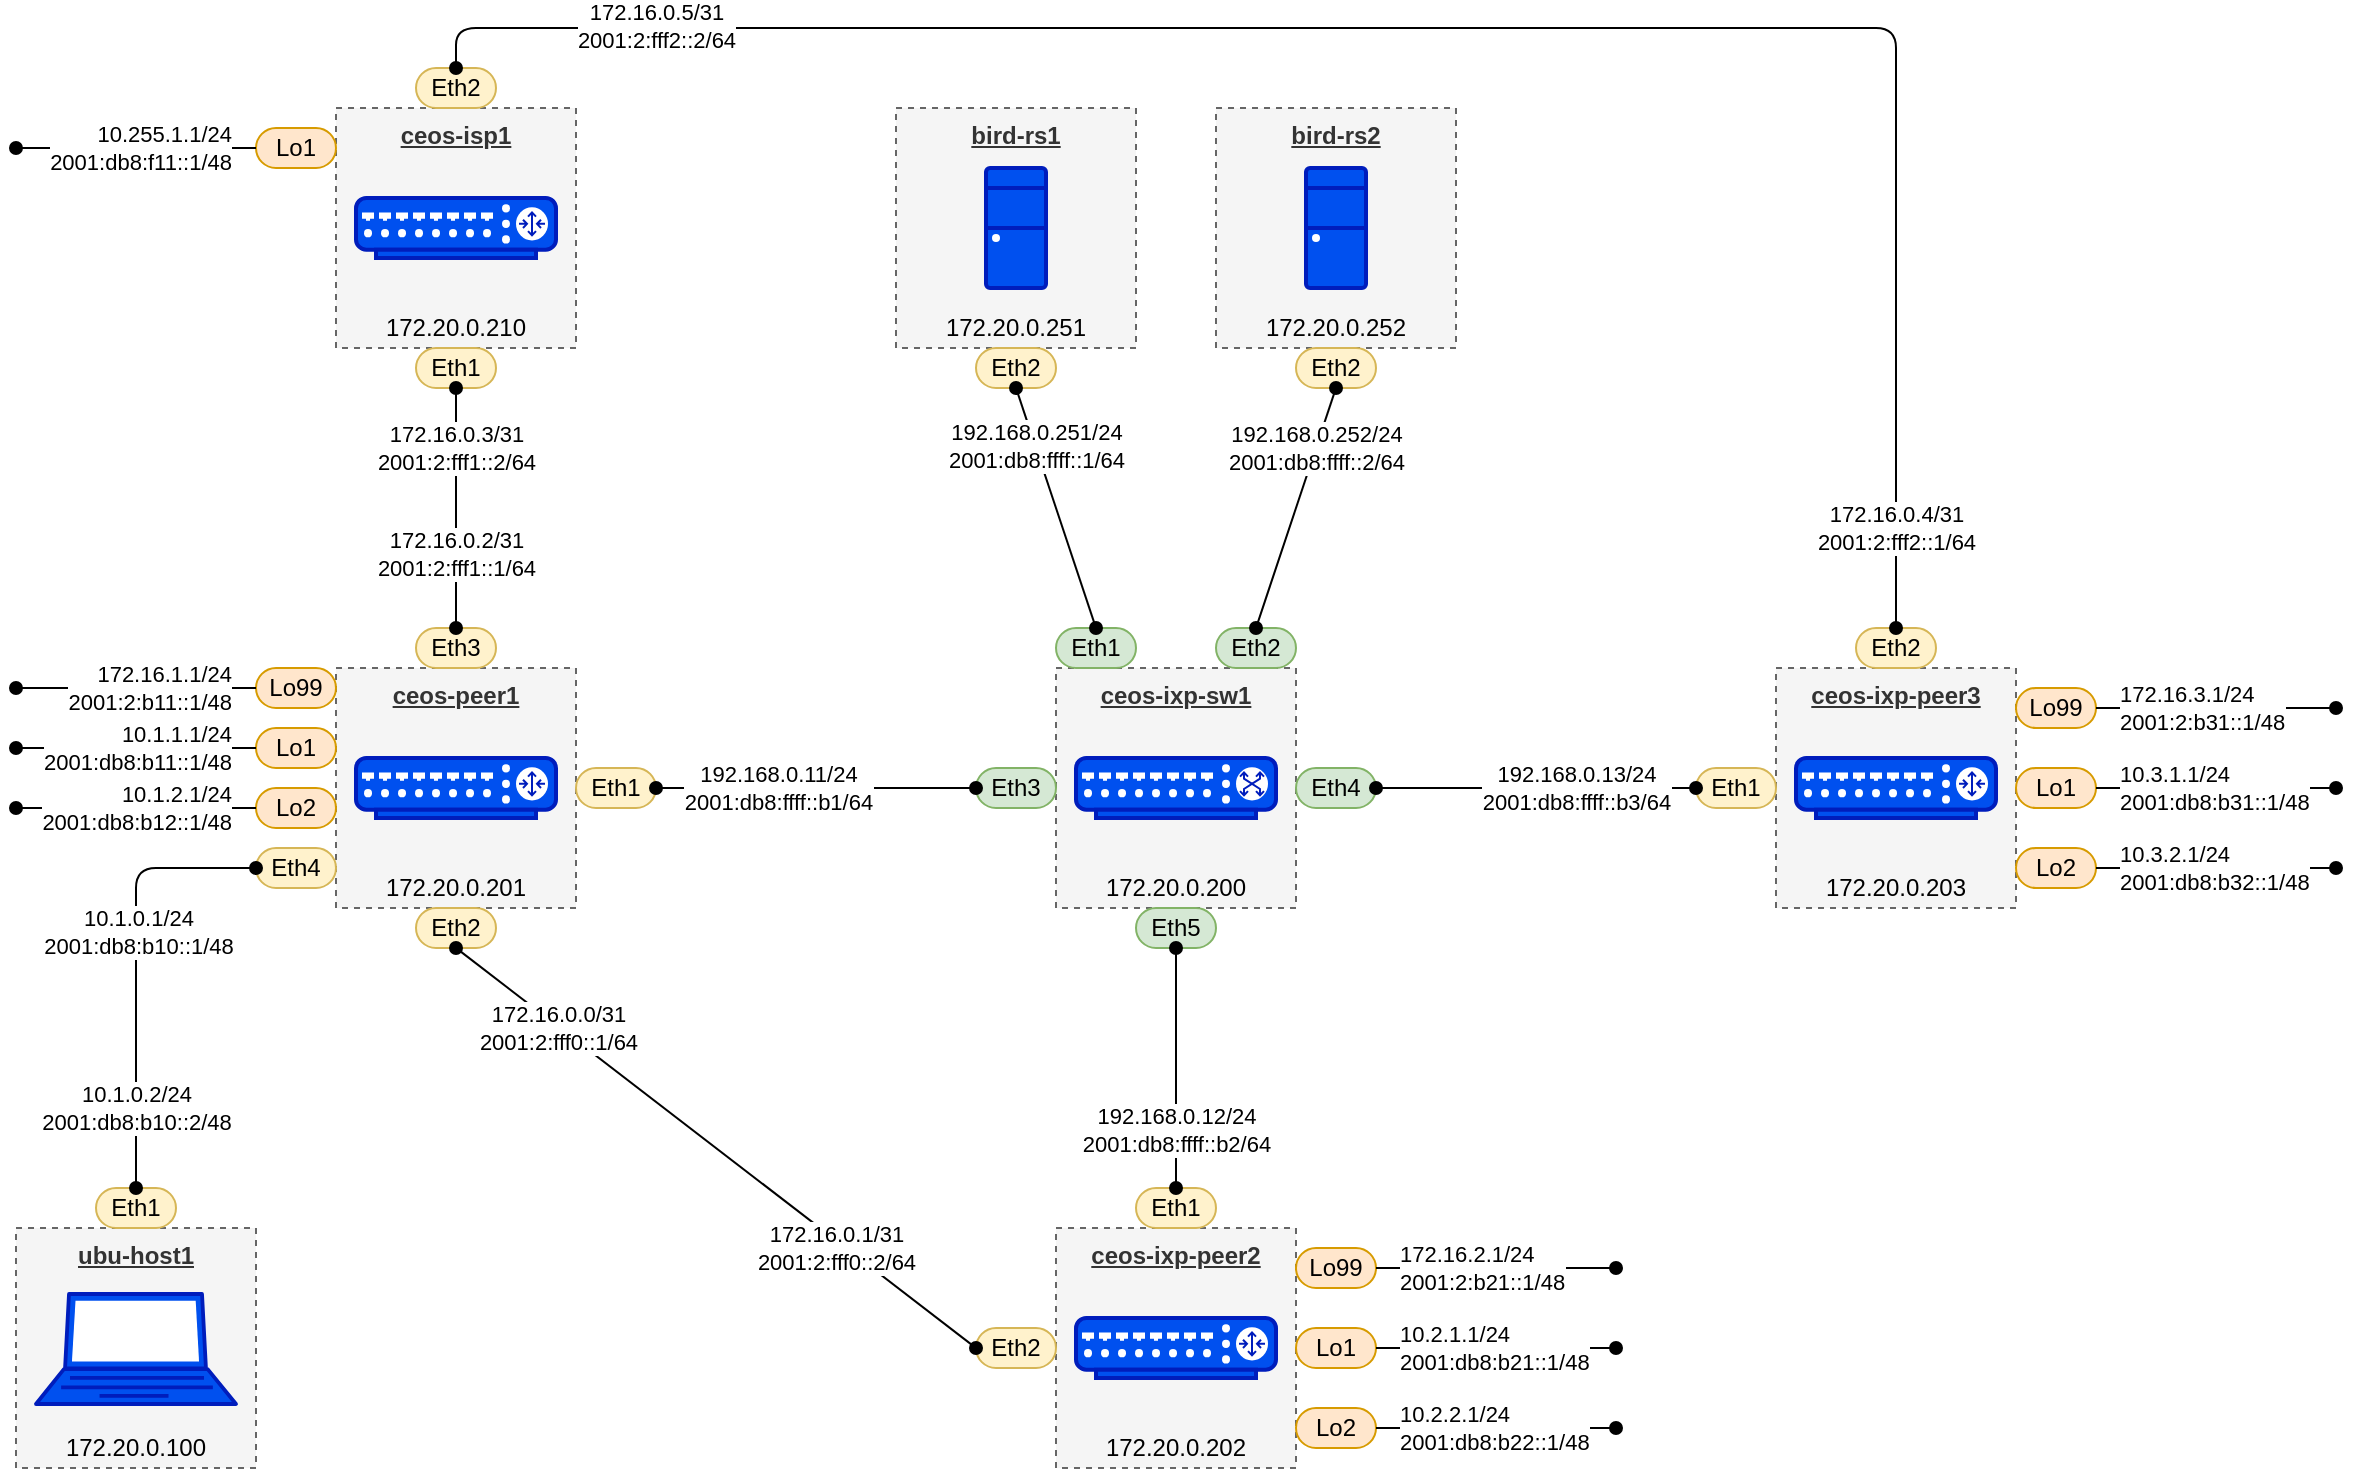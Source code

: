 <mxfile version="24.7.2" type="github">
  <diagram name="Logical" id="d66fe2ae-3e9f-cf2f-6d29-e24063ad5d60">
    <mxGraphModel dx="1002" dy="665" grid="1" gridSize="10" guides="1" tooltips="1" connect="1" arrows="1" fold="1" page="1" pageScale="1" pageWidth="1100" pageHeight="850" background="none" math="0" shadow="0">
      <root>
        <mxCell id="0" />
        <mxCell id="1" parent="0" />
        <mxCell id="ySBpTsIq2G4Xv0EVK6f8-2" value="&lt;u&gt;&lt;b&gt;ceos-peer1&lt;/b&gt;&lt;/u&gt;" style="rounded=0;whiteSpace=wrap;html=1;dashed=1;fillColor=#f5f5f5;strokeColor=#666666;fontColor=#333333;labelPosition=center;verticalLabelPosition=middle;align=center;verticalAlign=top;spacingTop=0;" parent="1" vertex="1">
          <mxGeometry x="200" y="400" width="120" height="120" as="geometry" />
        </mxCell>
        <mxCell id="ySBpTsIq2G4Xv0EVK6f8-1" value="" style="verticalAlign=top;verticalLabelPosition=bottom;labelPosition=center;align=center;html=1;outlineConnect=0;fillColor=#0050ef;strokeColor=#001DBC;gradientDirection=north;strokeWidth=2;shape=mxgraph.networks.router;fontColor=#ffffff;" parent="1" vertex="1">
          <mxGeometry x="210" y="445" width="100" height="30" as="geometry" />
        </mxCell>
        <mxCell id="ySBpTsIq2G4Xv0EVK6f8-3" value="Eth1" style="rounded=1;whiteSpace=wrap;html=1;fillColor=#fff2cc;strokeColor=#d6b656;arcSize=50;" parent="1" vertex="1">
          <mxGeometry x="320" y="450" width="40" height="20" as="geometry" />
        </mxCell>
        <mxCell id="ySBpTsIq2G4Xv0EVK6f8-4" value="172.20.0.201" style="text;html=1;align=center;verticalAlign=middle;whiteSpace=wrap;rounded=0;" parent="1" vertex="1">
          <mxGeometry x="200" y="500" width="120" height="20" as="geometry" />
        </mxCell>
        <mxCell id="ySBpTsIq2G4Xv0EVK6f8-5" value="&lt;u&gt;&lt;b&gt;ceos-ixp-sw1&lt;/b&gt;&lt;/u&gt;" style="rounded=0;whiteSpace=wrap;html=1;dashed=1;fillColor=#f5f5f5;strokeColor=#666666;fontColor=#333333;labelPosition=center;verticalLabelPosition=middle;align=center;verticalAlign=top;spacingTop=0;" parent="1" vertex="1">
          <mxGeometry x="560" y="400" width="120" height="120" as="geometry" />
        </mxCell>
        <mxCell id="ySBpTsIq2G4Xv0EVK6f8-7" value="Eth3" style="rounded=1;whiteSpace=wrap;html=1;fillColor=#d5e8d4;strokeColor=#82b366;arcSize=50;" parent="1" vertex="1">
          <mxGeometry x="520" y="450" width="40" height="20" as="geometry" />
        </mxCell>
        <mxCell id="ySBpTsIq2G4Xv0EVK6f8-8" value="172.20.0.200" style="text;html=1;align=center;verticalAlign=middle;whiteSpace=wrap;rounded=0;" parent="1" vertex="1">
          <mxGeometry x="560" y="500" width="120" height="20" as="geometry" />
        </mxCell>
        <mxCell id="ySBpTsIq2G4Xv0EVK6f8-9" value="" style="fontColor=#ffffff;verticalAlign=top;verticalLabelPosition=bottom;labelPosition=center;align=center;html=1;outlineConnect=0;fillColor=#0050ef;strokeColor=#001DBC;gradientDirection=north;strokeWidth=2;shape=mxgraph.networks.switch;" parent="1" vertex="1">
          <mxGeometry x="570" y="445" width="100" height="30" as="geometry" />
        </mxCell>
        <mxCell id="ySBpTsIq2G4Xv0EVK6f8-10" style="rounded=0;orthogonalLoop=1;jettySize=auto;html=1;exitX=1;exitY=0.5;exitDx=0;exitDy=0;entryX=0;entryY=0.5;entryDx=0;entryDy=0;endArrow=oval;endFill=1;startArrow=oval;startFill=1;" parent="1" source="ySBpTsIq2G4Xv0EVK6f8-3" target="ySBpTsIq2G4Xv0EVK6f8-7" edge="1">
          <mxGeometry relative="1" as="geometry" />
        </mxCell>
        <mxCell id="ySBpTsIq2G4Xv0EVK6f8-27" value="192.168.0.11/24&lt;div&gt;2001:db8:ffff::b1/64&lt;/div&gt;" style="edgeLabel;html=1;align=center;verticalAlign=middle;resizable=0;points=[];" parent="ySBpTsIq2G4Xv0EVK6f8-10" vertex="1" connectable="0">
          <mxGeometry x="-0.107" y="-3" relative="1" as="geometry">
            <mxPoint x="-11" y="-3" as="offset" />
          </mxGeometry>
        </mxCell>
        <mxCell id="ySBpTsIq2G4Xv0EVK6f8-11" value="&lt;u&gt;&lt;b&gt;bird-rs1&lt;/b&gt;&lt;/u&gt;" style="rounded=0;whiteSpace=wrap;html=1;dashed=1;fillColor=#f5f5f5;strokeColor=#666666;fontColor=#333333;labelPosition=center;verticalLabelPosition=middle;align=center;verticalAlign=top;spacingTop=0;" parent="1" vertex="1">
          <mxGeometry x="480" y="120" width="120" height="120" as="geometry" />
        </mxCell>
        <mxCell id="ySBpTsIq2G4Xv0EVK6f8-13" value="172.20.0.251" style="text;html=1;align=center;verticalAlign=middle;whiteSpace=wrap;rounded=0;" parent="1" vertex="1">
          <mxGeometry x="480" y="220" width="120" height="20" as="geometry" />
        </mxCell>
        <mxCell id="ySBpTsIq2G4Xv0EVK6f8-15" value="" style="fontColor=#ffffff;verticalAlign=top;verticalLabelPosition=bottom;labelPosition=center;align=center;html=1;outlineConnect=0;fillColor=#0050ef;strokeColor=#001DBC;gradientDirection=north;strokeWidth=2;shape=mxgraph.networks.desktop_pc;" parent="1" vertex="1">
          <mxGeometry x="525" y="150" width="30" height="60" as="geometry" />
        </mxCell>
        <mxCell id="ySBpTsIq2G4Xv0EVK6f8-16" value="Eth2" style="rounded=1;whiteSpace=wrap;html=1;fillColor=#fff2cc;strokeColor=#d6b656;arcSize=50;" parent="1" vertex="1">
          <mxGeometry x="520" y="240" width="40" height="20" as="geometry" />
        </mxCell>
        <mxCell id="ySBpTsIq2G4Xv0EVK6f8-17" value="&lt;u&gt;&lt;b&gt;bird-rs2&lt;/b&gt;&lt;/u&gt;" style="rounded=0;whiteSpace=wrap;html=1;dashed=1;fillColor=#f5f5f5;strokeColor=#666666;fontColor=#333333;labelPosition=center;verticalLabelPosition=middle;align=center;verticalAlign=top;spacingTop=0;" parent="1" vertex="1">
          <mxGeometry x="640" y="120" width="120" height="120" as="geometry" />
        </mxCell>
        <mxCell id="ySBpTsIq2G4Xv0EVK6f8-18" value="172.20.0.252" style="text;html=1;align=center;verticalAlign=middle;whiteSpace=wrap;rounded=0;" parent="1" vertex="1">
          <mxGeometry x="640" y="220" width="120" height="20" as="geometry" />
        </mxCell>
        <mxCell id="ySBpTsIq2G4Xv0EVK6f8-19" value="" style="fontColor=#ffffff;verticalAlign=top;verticalLabelPosition=bottom;labelPosition=center;align=center;html=1;outlineConnect=0;fillColor=#0050ef;strokeColor=#001DBC;gradientDirection=north;strokeWidth=2;shape=mxgraph.networks.desktop_pc;" parent="1" vertex="1">
          <mxGeometry x="685" y="150" width="30" height="60" as="geometry" />
        </mxCell>
        <mxCell id="ySBpTsIq2G4Xv0EVK6f8-20" value="Eth2" style="rounded=1;whiteSpace=wrap;html=1;fillColor=#fff2cc;strokeColor=#d6b656;arcSize=50;" parent="1" vertex="1">
          <mxGeometry x="680" y="240" width="40" height="20" as="geometry" />
        </mxCell>
        <mxCell id="ySBpTsIq2G4Xv0EVK6f8-22" value="Eth1" style="rounded=1;whiteSpace=wrap;html=1;fillColor=#d5e8d4;strokeColor=#82b366;arcSize=50;" parent="1" vertex="1">
          <mxGeometry x="560" y="380" width="40" height="20" as="geometry" />
        </mxCell>
        <mxCell id="ySBpTsIq2G4Xv0EVK6f8-23" value="Eth2" style="rounded=1;whiteSpace=wrap;html=1;fillColor=#d5e8d4;strokeColor=#82b366;arcSize=50;" parent="1" vertex="1">
          <mxGeometry x="640" y="380" width="40" height="20" as="geometry" />
        </mxCell>
        <mxCell id="ySBpTsIq2G4Xv0EVK6f8-21" style="rounded=0;orthogonalLoop=1;jettySize=auto;html=1;exitX=0.5;exitY=1;exitDx=0;exitDy=0;entryX=0.5;entryY=0;entryDx=0;entryDy=0;endArrow=oval;endFill=1;startArrow=oval;startFill=1;" parent="1" source="ySBpTsIq2G4Xv0EVK6f8-16" target="ySBpTsIq2G4Xv0EVK6f8-22" edge="1">
          <mxGeometry relative="1" as="geometry">
            <mxPoint x="480" y="290" as="sourcePoint" />
            <mxPoint x="600" y="290" as="targetPoint" />
          </mxGeometry>
        </mxCell>
        <mxCell id="ySBpTsIq2G4Xv0EVK6f8-24" value="192.168.0.251/24&lt;div&gt;2001:db8:ffff::1/64&lt;br&gt;&lt;/div&gt;" style="edgeLabel;html=1;align=center;verticalAlign=middle;resizable=0;points=[];" parent="ySBpTsIq2G4Xv0EVK6f8-21" vertex="1" connectable="0">
          <mxGeometry x="-0.058" y="1" relative="1" as="geometry">
            <mxPoint x="-10" y="-27" as="offset" />
          </mxGeometry>
        </mxCell>
        <mxCell id="ySBpTsIq2G4Xv0EVK6f8-25" style="rounded=0;orthogonalLoop=1;jettySize=auto;html=1;exitX=0.5;exitY=1;exitDx=0;exitDy=0;entryX=0.5;entryY=0;entryDx=0;entryDy=0;endArrow=oval;endFill=1;startArrow=oval;startFill=1;" parent="1" source="ySBpTsIq2G4Xv0EVK6f8-20" target="ySBpTsIq2G4Xv0EVK6f8-23" edge="1">
          <mxGeometry relative="1" as="geometry">
            <mxPoint x="550" y="230" as="sourcePoint" />
            <mxPoint x="590" y="390" as="targetPoint" />
          </mxGeometry>
        </mxCell>
        <mxCell id="ySBpTsIq2G4Xv0EVK6f8-26" value="192.168.0.252/24&lt;div&gt;2001:db8:ffff::2/64&lt;/div&gt;" style="edgeLabel;html=1;align=center;verticalAlign=middle;resizable=0;points=[];" parent="ySBpTsIq2G4Xv0EVK6f8-25" vertex="1" connectable="0">
          <mxGeometry x="-0.058" y="1" relative="1" as="geometry">
            <mxPoint x="8" y="-27" as="offset" />
          </mxGeometry>
        </mxCell>
        <mxCell id="ySBpTsIq2G4Xv0EVK6f8-28" value="Eth4" style="rounded=1;whiteSpace=wrap;html=1;fillColor=#d5e8d4;strokeColor=#82b366;arcSize=50;" parent="1" vertex="1">
          <mxGeometry x="680" y="450" width="40" height="20" as="geometry" />
        </mxCell>
        <mxCell id="ySBpTsIq2G4Xv0EVK6f8-29" value="Eth5" style="rounded=1;whiteSpace=wrap;html=1;fillColor=#d5e8d4;strokeColor=#82b366;arcSize=50;" parent="1" vertex="1">
          <mxGeometry x="600" y="520" width="40" height="20" as="geometry" />
        </mxCell>
        <mxCell id="ySBpTsIq2G4Xv0EVK6f8-30" value="&lt;u&gt;&lt;b&gt;ceos-ixp-peer2&lt;/b&gt;&lt;/u&gt;" style="rounded=0;whiteSpace=wrap;html=1;dashed=1;fillColor=#f5f5f5;strokeColor=#666666;fontColor=#333333;labelPosition=center;verticalLabelPosition=middle;align=center;verticalAlign=top;spacingTop=0;" parent="1" vertex="1">
          <mxGeometry x="560" y="680" width="120" height="120" as="geometry" />
        </mxCell>
        <mxCell id="ySBpTsIq2G4Xv0EVK6f8-31" value="" style="verticalAlign=top;verticalLabelPosition=bottom;labelPosition=center;align=center;html=1;outlineConnect=0;fillColor=#0050ef;strokeColor=#001DBC;gradientDirection=north;strokeWidth=2;shape=mxgraph.networks.router;fontColor=#ffffff;" parent="1" vertex="1">
          <mxGeometry x="570" y="725" width="100" height="30" as="geometry" />
        </mxCell>
        <mxCell id="ySBpTsIq2G4Xv0EVK6f8-32" value="Eth1" style="rounded=1;whiteSpace=wrap;html=1;fillColor=#fff2cc;strokeColor=#d6b656;arcSize=50;" parent="1" vertex="1">
          <mxGeometry x="600" y="660" width="40" height="20" as="geometry" />
        </mxCell>
        <mxCell id="ySBpTsIq2G4Xv0EVK6f8-33" value="172.20.0.202" style="text;html=1;align=center;verticalAlign=middle;whiteSpace=wrap;rounded=0;" parent="1" vertex="1">
          <mxGeometry x="560" y="780" width="120" height="20" as="geometry" />
        </mxCell>
        <mxCell id="ySBpTsIq2G4Xv0EVK6f8-34" value="Eth2" style="rounded=1;whiteSpace=wrap;html=1;fillColor=#fff2cc;strokeColor=#d6b656;arcSize=50;" parent="1" vertex="1">
          <mxGeometry x="520" y="730" width="40" height="20" as="geometry" />
        </mxCell>
        <mxCell id="ySBpTsIq2G4Xv0EVK6f8-35" value="Eth2" style="rounded=1;whiteSpace=wrap;html=1;fillColor=#fff2cc;strokeColor=#d6b656;arcSize=50;" parent="1" vertex="1">
          <mxGeometry x="240" y="520" width="40" height="20" as="geometry" />
        </mxCell>
        <mxCell id="ySBpTsIq2G4Xv0EVK6f8-36" style="rounded=0;orthogonalLoop=1;jettySize=auto;html=1;exitX=0.5;exitY=1;exitDx=0;exitDy=0;entryX=0;entryY=0.5;entryDx=0;entryDy=0;endArrow=oval;endFill=1;startArrow=oval;startFill=1;" parent="1" source="ySBpTsIq2G4Xv0EVK6f8-35" target="ySBpTsIq2G4Xv0EVK6f8-34" edge="1">
          <mxGeometry relative="1" as="geometry">
            <mxPoint x="370" y="470" as="sourcePoint" />
            <mxPoint x="530" y="470" as="targetPoint" />
          </mxGeometry>
        </mxCell>
        <mxCell id="ySBpTsIq2G4Xv0EVK6f8-37" value="172.16.0.1/31&lt;div&gt;2001:2:fff0::2/64&lt;/div&gt;" style="edgeLabel;html=1;align=center;verticalAlign=middle;resizable=0;points=[];" parent="ySBpTsIq2G4Xv0EVK6f8-36" vertex="1" connectable="0">
          <mxGeometry x="-0.107" y="-3" relative="1" as="geometry">
            <mxPoint x="75" y="58" as="offset" />
          </mxGeometry>
        </mxCell>
        <mxCell id="spG7zneNaPsaHtHlbssc-55" value="172.16.0.0/31&lt;div&gt;2001:2:fff0::1/64&lt;/div&gt;" style="edgeLabel;html=1;align=center;verticalAlign=middle;resizable=0;points=[];" parent="ySBpTsIq2G4Xv0EVK6f8-36" vertex="1" connectable="0">
          <mxGeometry x="-0.352" relative="1" as="geometry">
            <mxPoint x="-34" y="-25" as="offset" />
          </mxGeometry>
        </mxCell>
        <mxCell id="ySBpTsIq2G4Xv0EVK6f8-38" style="rounded=0;orthogonalLoop=1;jettySize=auto;html=1;exitX=0.5;exitY=0;exitDx=0;exitDy=0;entryX=0.5;entryY=1;entryDx=0;entryDy=0;endArrow=oval;endFill=1;startArrow=oval;startFill=1;" parent="1" source="ySBpTsIq2G4Xv0EVK6f8-32" target="ySBpTsIq2G4Xv0EVK6f8-29" edge="1">
          <mxGeometry relative="1" as="geometry">
            <mxPoint x="550" y="270" as="sourcePoint" />
            <mxPoint x="590" y="390" as="targetPoint" />
          </mxGeometry>
        </mxCell>
        <mxCell id="ySBpTsIq2G4Xv0EVK6f8-39" value="192.168.0.12/24&lt;div&gt;2001:db8:ffff::b2/64&lt;/div&gt;" style="edgeLabel;html=1;align=center;verticalAlign=middle;resizable=0;points=[];" parent="ySBpTsIq2G4Xv0EVK6f8-38" vertex="1" connectable="0">
          <mxGeometry x="-0.058" y="1" relative="1" as="geometry">
            <mxPoint x="1" y="27" as="offset" />
          </mxGeometry>
        </mxCell>
        <mxCell id="ySBpTsIq2G4Xv0EVK6f8-40" value="&lt;u&gt;&lt;b&gt;ceos-ixp-peer3&lt;/b&gt;&lt;/u&gt;" style="rounded=0;whiteSpace=wrap;html=1;dashed=1;fillColor=#f5f5f5;strokeColor=#666666;fontColor=#333333;labelPosition=center;verticalLabelPosition=middle;align=center;verticalAlign=top;spacingTop=0;" parent="1" vertex="1">
          <mxGeometry x="920" y="400" width="120" height="120" as="geometry" />
        </mxCell>
        <mxCell id="ySBpTsIq2G4Xv0EVK6f8-41" value="" style="verticalAlign=top;verticalLabelPosition=bottom;labelPosition=center;align=center;html=1;outlineConnect=0;fillColor=#0050ef;strokeColor=#001DBC;gradientDirection=north;strokeWidth=2;shape=mxgraph.networks.router;fontColor=#ffffff;" parent="1" vertex="1">
          <mxGeometry x="930" y="445" width="100" height="30" as="geometry" />
        </mxCell>
        <mxCell id="ySBpTsIq2G4Xv0EVK6f8-42" value="Eth1" style="rounded=1;whiteSpace=wrap;html=1;fillColor=#fff2cc;strokeColor=#d6b656;arcSize=50;" parent="1" vertex="1">
          <mxGeometry x="880" y="450" width="40" height="20" as="geometry" />
        </mxCell>
        <mxCell id="ySBpTsIq2G4Xv0EVK6f8-43" value="172.20.0.203" style="text;html=1;align=center;verticalAlign=middle;whiteSpace=wrap;rounded=0;" parent="1" vertex="1">
          <mxGeometry x="920" y="500" width="120" height="20" as="geometry" />
        </mxCell>
        <mxCell id="ySBpTsIq2G4Xv0EVK6f8-44" style="rounded=0;orthogonalLoop=1;jettySize=auto;html=1;exitX=0;exitY=0.5;exitDx=0;exitDy=0;entryX=1;entryY=0.5;entryDx=0;entryDy=0;endArrow=oval;endFill=1;startArrow=oval;startFill=1;" parent="1" source="ySBpTsIq2G4Xv0EVK6f8-42" target="ySBpTsIq2G4Xv0EVK6f8-28" edge="1">
          <mxGeometry relative="1" as="geometry">
            <mxPoint x="710" y="270" as="sourcePoint" />
            <mxPoint x="670" y="390" as="targetPoint" />
          </mxGeometry>
        </mxCell>
        <mxCell id="ySBpTsIq2G4Xv0EVK6f8-45" value="192.168.0.13/24&lt;div&gt;2001:db8:ffff::b3/64&lt;/div&gt;" style="edgeLabel;html=1;align=center;verticalAlign=middle;resizable=0;points=[];" parent="ySBpTsIq2G4Xv0EVK6f8-44" vertex="1" connectable="0">
          <mxGeometry x="-0.058" y="1" relative="1" as="geometry">
            <mxPoint x="15" y="-1" as="offset" />
          </mxGeometry>
        </mxCell>
        <mxCell id="spG7zneNaPsaHtHlbssc-1" value="&lt;u&gt;&lt;b&gt;ceos-isp1&lt;/b&gt;&lt;/u&gt;" style="rounded=0;whiteSpace=wrap;html=1;dashed=1;fillColor=#f5f5f5;strokeColor=#666666;fontColor=#333333;labelPosition=center;verticalLabelPosition=middle;align=center;verticalAlign=top;spacingTop=0;" parent="1" vertex="1">
          <mxGeometry x="200" y="120" width="120" height="120" as="geometry" />
        </mxCell>
        <mxCell id="spG7zneNaPsaHtHlbssc-2" value="" style="verticalAlign=top;verticalLabelPosition=bottom;labelPosition=center;align=center;html=1;outlineConnect=0;fillColor=#0050ef;strokeColor=#001DBC;gradientDirection=north;strokeWidth=2;shape=mxgraph.networks.router;fontColor=#ffffff;" parent="1" vertex="1">
          <mxGeometry x="210" y="165" width="100" height="30" as="geometry" />
        </mxCell>
        <mxCell id="spG7zneNaPsaHtHlbssc-3" value="172.20.0.210" style="text;html=1;align=center;verticalAlign=middle;whiteSpace=wrap;rounded=0;" parent="1" vertex="1">
          <mxGeometry x="200" y="220" width="120" height="20" as="geometry" />
        </mxCell>
        <mxCell id="spG7zneNaPsaHtHlbssc-4" value="Eth1" style="rounded=1;whiteSpace=wrap;html=1;fillColor=#fff2cc;strokeColor=#d6b656;arcSize=50;" parent="1" vertex="1">
          <mxGeometry x="240" y="240" width="40" height="20" as="geometry" />
        </mxCell>
        <mxCell id="spG7zneNaPsaHtHlbssc-5" value="Eth3" style="rounded=1;whiteSpace=wrap;html=1;fillColor=#fff2cc;strokeColor=#d6b656;arcSize=50;" parent="1" vertex="1">
          <mxGeometry x="240" y="380" width="40" height="20" as="geometry" />
        </mxCell>
        <mxCell id="spG7zneNaPsaHtHlbssc-6" style="rounded=0;orthogonalLoop=1;jettySize=auto;html=1;exitX=0.5;exitY=1;exitDx=0;exitDy=0;entryX=0.5;entryY=0;entryDx=0;entryDy=0;endArrow=oval;endFill=1;startArrow=oval;startFill=1;" parent="1" source="spG7zneNaPsaHtHlbssc-4" target="spG7zneNaPsaHtHlbssc-5" edge="1">
          <mxGeometry relative="1" as="geometry">
            <mxPoint x="270" y="550" as="sourcePoint" />
            <mxPoint x="530" y="750" as="targetPoint" />
          </mxGeometry>
        </mxCell>
        <mxCell id="spG7zneNaPsaHtHlbssc-7" value="172.16.0.3/31&lt;div&gt;2001:2:fff1::2/64&lt;/div&gt;" style="edgeLabel;html=1;align=center;verticalAlign=middle;resizable=0;points=[];" parent="spG7zneNaPsaHtHlbssc-6" vertex="1" connectable="0">
          <mxGeometry x="-0.107" y="-3" relative="1" as="geometry">
            <mxPoint x="3" y="-24" as="offset" />
          </mxGeometry>
        </mxCell>
        <mxCell id="spG7zneNaPsaHtHlbssc-56" value="172.16.0.2/31&lt;div&gt;2001:2:fff1::1/64&lt;/div&gt;" style="edgeLabel;html=1;align=center;verticalAlign=middle;resizable=0;points=[];" parent="spG7zneNaPsaHtHlbssc-6" vertex="1" connectable="0">
          <mxGeometry x="0.387" relative="1" as="geometry">
            <mxPoint as="offset" />
          </mxGeometry>
        </mxCell>
        <mxCell id="spG7zneNaPsaHtHlbssc-8" value="&lt;u&gt;&lt;b&gt;ubu-host1&lt;/b&gt;&lt;/u&gt;" style="rounded=0;whiteSpace=wrap;html=1;dashed=1;fillColor=#f5f5f5;strokeColor=#666666;fontColor=#333333;labelPosition=center;verticalLabelPosition=middle;align=center;verticalAlign=top;spacingTop=0;" parent="1" vertex="1">
          <mxGeometry x="40" y="680" width="120" height="120" as="geometry" />
        </mxCell>
        <mxCell id="spG7zneNaPsaHtHlbssc-10" value="172.20.0.100" style="text;html=1;align=center;verticalAlign=middle;whiteSpace=wrap;rounded=0;" parent="1" vertex="1">
          <mxGeometry x="40" y="780" width="120" height="20" as="geometry" />
        </mxCell>
        <mxCell id="spG7zneNaPsaHtHlbssc-12" value="" style="fontColor=#ffffff;verticalAlign=top;verticalLabelPosition=bottom;labelPosition=center;align=center;html=1;outlineConnect=0;fillColor=#0050ef;strokeColor=#001DBC;gradientDirection=north;strokeWidth=2;shape=mxgraph.networks.laptop;" parent="1" vertex="1">
          <mxGeometry x="50" y="713" width="100" height="55" as="geometry" />
        </mxCell>
        <mxCell id="spG7zneNaPsaHtHlbssc-13" value="Eth4" style="rounded=1;whiteSpace=wrap;html=1;fillColor=#fff2cc;strokeColor=#d6b656;arcSize=50;" parent="1" vertex="1">
          <mxGeometry x="160" y="490" width="40" height="20" as="geometry" />
        </mxCell>
        <mxCell id="spG7zneNaPsaHtHlbssc-14" value="Eth1" style="rounded=1;whiteSpace=wrap;html=1;fillColor=#fff2cc;strokeColor=#d6b656;arcSize=50;" parent="1" vertex="1">
          <mxGeometry x="80" y="660" width="40" height="20" as="geometry" />
        </mxCell>
        <mxCell id="spG7zneNaPsaHtHlbssc-15" style="rounded=1;orthogonalLoop=1;jettySize=auto;html=1;exitX=0.5;exitY=0;exitDx=0;exitDy=0;entryX=0;entryY=0.5;entryDx=0;entryDy=0;endArrow=oval;endFill=1;startArrow=oval;startFill=1;edgeStyle=orthogonalEdgeStyle;curved=0;" parent="1" source="spG7zneNaPsaHtHlbssc-14" target="spG7zneNaPsaHtHlbssc-13" edge="1">
          <mxGeometry relative="1" as="geometry">
            <mxPoint x="270" y="550" as="sourcePoint" />
            <mxPoint x="530" y="750" as="targetPoint" />
          </mxGeometry>
        </mxCell>
        <mxCell id="spG7zneNaPsaHtHlbssc-16" value="10.1.0.2/24&lt;div&gt;2001:db8:b10::2/48&lt;/div&gt;" style="edgeLabel;html=1;align=center;verticalAlign=middle;resizable=0;points=[];" parent="spG7zneNaPsaHtHlbssc-15" vertex="1" connectable="0">
          <mxGeometry x="-0.107" y="-3" relative="1" as="geometry">
            <mxPoint x="-3" y="58" as="offset" />
          </mxGeometry>
        </mxCell>
        <mxCell id="spG7zneNaPsaHtHlbssc-62" value="10.1.0.1/24&lt;div&gt;2001:db8:b10::1/48&lt;/div&gt;" style="edgeLabel;html=1;align=center;verticalAlign=middle;resizable=0;points=[];" parent="spG7zneNaPsaHtHlbssc-15" vertex="1" connectable="0">
          <mxGeometry x="0.169" y="-1" relative="1" as="geometry">
            <mxPoint as="offset" />
          </mxGeometry>
        </mxCell>
        <mxCell id="spG7zneNaPsaHtHlbssc-17" value="Lo99" style="rounded=1;whiteSpace=wrap;html=1;fillColor=#ffe6cc;strokeColor=#d79b00;arcSize=50;" parent="1" vertex="1">
          <mxGeometry x="680" y="690" width="40" height="20" as="geometry" />
        </mxCell>
        <mxCell id="spG7zneNaPsaHtHlbssc-19" style="rounded=0;orthogonalLoop=1;jettySize=auto;html=1;exitX=1;exitY=0.5;exitDx=0;exitDy=0;entryX=1;entryY=0.5;entryDx=0;entryDy=0;endArrow=none;endFill=0;startArrow=oval;startFill=1;" parent="1" source="spG7zneNaPsaHtHlbssc-18" target="spG7zneNaPsaHtHlbssc-17" edge="1">
          <mxGeometry relative="1" as="geometry">
            <mxPoint x="890" y="580" as="sourcePoint" />
            <mxPoint x="730" y="580" as="targetPoint" />
          </mxGeometry>
        </mxCell>
        <mxCell id="spG7zneNaPsaHtHlbssc-18" value="172.16.2.1/24&lt;div&gt;2001:2:b21::1/48&lt;br&gt;&lt;/div&gt;" style="text;html=1;align=left;verticalAlign=middle;whiteSpace=wrap;rounded=0;fillColor=none;labelBackgroundColor=default;fontSize=11;" parent="1" vertex="1">
          <mxGeometry x="730" y="680" width="110" height="40" as="geometry" />
        </mxCell>
        <mxCell id="spG7zneNaPsaHtHlbssc-22" value="Lo1" style="rounded=1;whiteSpace=wrap;html=1;fillColor=#ffe6cc;strokeColor=#d79b00;arcSize=50;" parent="1" vertex="1">
          <mxGeometry x="680" y="730" width="40" height="20" as="geometry" />
        </mxCell>
        <mxCell id="spG7zneNaPsaHtHlbssc-23" style="rounded=0;orthogonalLoop=1;jettySize=auto;html=1;exitX=1;exitY=0.5;exitDx=0;exitDy=0;entryX=1;entryY=0.5;entryDx=0;entryDy=0;endArrow=none;endFill=0;startArrow=oval;startFill=1;" parent="1" source="spG7zneNaPsaHtHlbssc-24" target="spG7zneNaPsaHtHlbssc-22" edge="1">
          <mxGeometry relative="1" as="geometry">
            <mxPoint x="890" y="620" as="sourcePoint" />
            <mxPoint x="730" y="620" as="targetPoint" />
          </mxGeometry>
        </mxCell>
        <mxCell id="spG7zneNaPsaHtHlbssc-24" value="&lt;div&gt;&lt;div&gt;10.2.1.1/24&lt;/div&gt;&lt;div&gt;2001:db8:b21::1/48&lt;/div&gt;&lt;/div&gt;" style="text;html=1;align=left;verticalAlign=middle;whiteSpace=wrap;rounded=0;fillColor=none;labelBackgroundColor=default;fontSize=11;" parent="1" vertex="1">
          <mxGeometry x="730" y="720" width="110" height="40" as="geometry" />
        </mxCell>
        <mxCell id="spG7zneNaPsaHtHlbssc-28" value="Lo2" style="rounded=1;whiteSpace=wrap;html=1;fillColor=#ffe6cc;strokeColor=#d79b00;arcSize=50;" parent="1" vertex="1">
          <mxGeometry x="680" y="770" width="40" height="20" as="geometry" />
        </mxCell>
        <mxCell id="spG7zneNaPsaHtHlbssc-29" style="rounded=0;orthogonalLoop=1;jettySize=auto;html=1;exitX=1;exitY=0.5;exitDx=0;exitDy=0;entryX=1;entryY=0.5;entryDx=0;entryDy=0;endArrow=none;endFill=0;startArrow=oval;startFill=1;" parent="1" source="spG7zneNaPsaHtHlbssc-30" target="spG7zneNaPsaHtHlbssc-28" edge="1">
          <mxGeometry relative="1" as="geometry">
            <mxPoint x="890" y="660" as="sourcePoint" />
            <mxPoint x="730" y="660" as="targetPoint" />
          </mxGeometry>
        </mxCell>
        <mxCell id="spG7zneNaPsaHtHlbssc-30" value="&lt;div&gt;&lt;div&gt;10.2.2.1/24&lt;/div&gt;&lt;div&gt;2001:db8:b22::1/48&lt;/div&gt;&lt;/div&gt;" style="text;html=1;align=left;verticalAlign=middle;whiteSpace=wrap;rounded=0;fillColor=none;labelBackgroundColor=default;fontSize=11;" parent="1" vertex="1">
          <mxGeometry x="730" y="760" width="110" height="40" as="geometry" />
        </mxCell>
        <mxCell id="spG7zneNaPsaHtHlbssc-31" value="Lo99" style="rounded=1;whiteSpace=wrap;html=1;fillColor=#ffe6cc;strokeColor=#d79b00;arcSize=50;" parent="1" vertex="1">
          <mxGeometry x="1040" y="410" width="40" height="20" as="geometry" />
        </mxCell>
        <mxCell id="spG7zneNaPsaHtHlbssc-32" style="rounded=0;orthogonalLoop=1;jettySize=auto;html=1;exitX=1;exitY=0.5;exitDx=0;exitDy=0;entryX=1;entryY=0.5;entryDx=0;entryDy=0;endArrow=none;endFill=0;startArrow=oval;startFill=1;" parent="1" source="spG7zneNaPsaHtHlbssc-33" target="spG7zneNaPsaHtHlbssc-31" edge="1">
          <mxGeometry relative="1" as="geometry">
            <mxPoint x="1250" y="300" as="sourcePoint" />
            <mxPoint x="1090" y="300" as="targetPoint" />
          </mxGeometry>
        </mxCell>
        <mxCell id="spG7zneNaPsaHtHlbssc-33" value="172.16.3.1/24&lt;div&gt;2001:2:b31::1/48&lt;br&gt;&lt;/div&gt;" style="text;html=1;align=left;verticalAlign=middle;whiteSpace=wrap;rounded=0;fillColor=none;labelBackgroundColor=default;fontSize=11;" parent="1" vertex="1">
          <mxGeometry x="1090" y="400" width="110" height="40" as="geometry" />
        </mxCell>
        <mxCell id="spG7zneNaPsaHtHlbssc-34" value="Lo1" style="rounded=1;whiteSpace=wrap;html=1;fillColor=#ffe6cc;strokeColor=#d79b00;arcSize=50;" parent="1" vertex="1">
          <mxGeometry x="1040" y="450" width="40" height="20" as="geometry" />
        </mxCell>
        <mxCell id="spG7zneNaPsaHtHlbssc-35" style="rounded=0;orthogonalLoop=1;jettySize=auto;html=1;exitX=1;exitY=0.5;exitDx=0;exitDy=0;entryX=1;entryY=0.5;entryDx=0;entryDy=0;endArrow=none;endFill=0;startArrow=oval;startFill=1;" parent="1" source="spG7zneNaPsaHtHlbssc-36" target="spG7zneNaPsaHtHlbssc-34" edge="1">
          <mxGeometry relative="1" as="geometry">
            <mxPoint x="1250" y="340" as="sourcePoint" />
            <mxPoint x="1090" y="340" as="targetPoint" />
          </mxGeometry>
        </mxCell>
        <mxCell id="spG7zneNaPsaHtHlbssc-36" value="&lt;div&gt;&lt;div&gt;10.3.1.1/24&lt;/div&gt;&lt;div&gt;2001:db8:b31::1/48&lt;/div&gt;&lt;/div&gt;" style="text;html=1;align=left;verticalAlign=middle;whiteSpace=wrap;rounded=0;fillColor=none;labelBackgroundColor=default;fontSize=11;" parent="1" vertex="1">
          <mxGeometry x="1090" y="440" width="110" height="40" as="geometry" />
        </mxCell>
        <mxCell id="spG7zneNaPsaHtHlbssc-37" value="Lo2" style="rounded=1;whiteSpace=wrap;html=1;fillColor=#ffe6cc;strokeColor=#d79b00;arcSize=50;" parent="1" vertex="1">
          <mxGeometry x="1040" y="490" width="40" height="20" as="geometry" />
        </mxCell>
        <mxCell id="spG7zneNaPsaHtHlbssc-38" style="rounded=0;orthogonalLoop=1;jettySize=auto;html=1;exitX=1;exitY=0.5;exitDx=0;exitDy=0;entryX=1;entryY=0.5;entryDx=0;entryDy=0;endArrow=none;endFill=0;startArrow=oval;startFill=1;" parent="1" source="spG7zneNaPsaHtHlbssc-39" target="spG7zneNaPsaHtHlbssc-37" edge="1">
          <mxGeometry relative="1" as="geometry">
            <mxPoint x="1250" y="380" as="sourcePoint" />
            <mxPoint x="1090" y="380" as="targetPoint" />
          </mxGeometry>
        </mxCell>
        <mxCell id="spG7zneNaPsaHtHlbssc-39" value="&lt;div&gt;&lt;div&gt;10.3.2.1/24&lt;/div&gt;&lt;div&gt;2001:db8:b32::1/48&lt;/div&gt;&lt;/div&gt;" style="text;html=1;align=left;verticalAlign=middle;whiteSpace=wrap;rounded=0;fillColor=none;labelBackgroundColor=default;fontSize=11;" parent="1" vertex="1">
          <mxGeometry x="1090" y="480" width="110" height="40" as="geometry" />
        </mxCell>
        <mxCell id="spG7zneNaPsaHtHlbssc-40" value="Lo99" style="rounded=1;whiteSpace=wrap;html=1;fillColor=#ffe6cc;strokeColor=#d79b00;arcSize=50;" parent="1" vertex="1">
          <mxGeometry x="160" y="400" width="40" height="20" as="geometry" />
        </mxCell>
        <mxCell id="spG7zneNaPsaHtHlbssc-41" style="rounded=0;orthogonalLoop=1;jettySize=auto;html=1;exitX=0;exitY=0.5;exitDx=0;exitDy=0;endArrow=none;endFill=0;startArrow=oval;startFill=1;entryX=0;entryY=0.5;entryDx=0;entryDy=0;" parent="1" source="spG7zneNaPsaHtHlbssc-42" target="spG7zneNaPsaHtHlbssc-40" edge="1">
          <mxGeometry relative="1" as="geometry">
            <mxPoint x="250" y="160" as="sourcePoint" />
            <mxPoint x="160" y="460" as="targetPoint" />
          </mxGeometry>
        </mxCell>
        <mxCell id="spG7zneNaPsaHtHlbssc-42" value="172.16.1.1/24&lt;div&gt;2001:2:b11::1/48&lt;br&gt;&lt;/div&gt;" style="text;html=1;align=right;verticalAlign=middle;whiteSpace=wrap;rounded=0;fillColor=none;labelBackgroundColor=default;fontSize=11;" parent="1" vertex="1">
          <mxGeometry x="40" y="390" width="110" height="40" as="geometry" />
        </mxCell>
        <mxCell id="spG7zneNaPsaHtHlbssc-49" value="Lo1" style="rounded=1;whiteSpace=wrap;html=1;fillColor=#ffe6cc;strokeColor=#d79b00;arcSize=50;" parent="1" vertex="1">
          <mxGeometry x="160" y="430" width="40" height="20" as="geometry" />
        </mxCell>
        <mxCell id="spG7zneNaPsaHtHlbssc-50" style="rounded=0;orthogonalLoop=1;jettySize=auto;html=1;exitX=0;exitY=0.5;exitDx=0;exitDy=0;endArrow=none;endFill=0;startArrow=oval;startFill=1;entryX=0;entryY=0.5;entryDx=0;entryDy=0;" parent="1" source="spG7zneNaPsaHtHlbssc-51" target="spG7zneNaPsaHtHlbssc-49" edge="1">
          <mxGeometry relative="1" as="geometry">
            <mxPoint x="250" y="190" as="sourcePoint" />
            <mxPoint x="160" y="490" as="targetPoint" />
          </mxGeometry>
        </mxCell>
        <mxCell id="spG7zneNaPsaHtHlbssc-51" value="&lt;div&gt;&lt;div style=&quot;&quot;&gt;10.1.1.1/24&lt;/div&gt;&lt;div style=&quot;&quot;&gt;2001:db8:b11::1/48&lt;/div&gt;&lt;/div&gt;" style="text;html=1;align=right;verticalAlign=middle;whiteSpace=wrap;rounded=0;fillColor=none;labelBackgroundColor=default;fontSize=11;" parent="1" vertex="1">
          <mxGeometry x="40" y="420" width="110" height="40" as="geometry" />
        </mxCell>
        <mxCell id="spG7zneNaPsaHtHlbssc-52" value="Lo2" style="rounded=1;whiteSpace=wrap;html=1;fillColor=#ffe6cc;strokeColor=#d79b00;arcSize=50;" parent="1" vertex="1">
          <mxGeometry x="160" y="460" width="40" height="20" as="geometry" />
        </mxCell>
        <mxCell id="spG7zneNaPsaHtHlbssc-53" style="rounded=0;orthogonalLoop=1;jettySize=auto;html=1;exitX=0;exitY=0.5;exitDx=0;exitDy=0;endArrow=none;endFill=0;startArrow=oval;startFill=1;entryX=0;entryY=0.5;entryDx=0;entryDy=0;" parent="1" source="spG7zneNaPsaHtHlbssc-54" target="spG7zneNaPsaHtHlbssc-52" edge="1">
          <mxGeometry relative="1" as="geometry">
            <mxPoint x="250" y="220" as="sourcePoint" />
            <mxPoint x="160" y="520" as="targetPoint" />
          </mxGeometry>
        </mxCell>
        <mxCell id="spG7zneNaPsaHtHlbssc-54" value="&lt;div&gt;&lt;div&gt;10.1.2.1/24&lt;/div&gt;&lt;div&gt;2001:db8:b12::1/48&lt;/div&gt;&lt;/div&gt;" style="text;html=1;align=right;verticalAlign=middle;whiteSpace=wrap;rounded=0;fillColor=none;labelBackgroundColor=default;fontSize=11;" parent="1" vertex="1">
          <mxGeometry x="40" y="450" width="110" height="40" as="geometry" />
        </mxCell>
        <mxCell id="spG7zneNaPsaHtHlbssc-59" value="Lo1" style="rounded=1;whiteSpace=wrap;html=1;fillColor=#ffe6cc;strokeColor=#d79b00;arcSize=50;" parent="1" vertex="1">
          <mxGeometry x="160" y="130" width="40" height="20" as="geometry" />
        </mxCell>
        <mxCell id="spG7zneNaPsaHtHlbssc-60" style="rounded=0;orthogonalLoop=1;jettySize=auto;html=1;exitX=0;exitY=0.5;exitDx=0;exitDy=0;endArrow=none;endFill=0;startArrow=oval;startFill=1;entryX=0;entryY=0.5;entryDx=0;entryDy=0;" parent="1" source="spG7zneNaPsaHtHlbssc-61" target="spG7zneNaPsaHtHlbssc-59" edge="1">
          <mxGeometry relative="1" as="geometry">
            <mxPoint x="250" y="-110" as="sourcePoint" />
            <mxPoint x="160" y="190" as="targetPoint" />
          </mxGeometry>
        </mxCell>
        <mxCell id="spG7zneNaPsaHtHlbssc-61" value="10.255.1.1/24&lt;br&gt;2001:db8:f11::1/48" style="text;html=1;align=right;verticalAlign=middle;whiteSpace=wrap;rounded=0;fillColor=none;labelBackgroundColor=default;fontSize=11;" parent="1" vertex="1">
          <mxGeometry x="40" y="120" width="110" height="40" as="geometry" />
        </mxCell>
        <mxCell id="a_dkrlg15JSsEkC7lM0d-1" value="Eth2" style="rounded=1;whiteSpace=wrap;html=1;fillColor=#fff2cc;strokeColor=#d6b656;arcSize=50;" vertex="1" parent="1">
          <mxGeometry x="240" y="100" width="40" height="20" as="geometry" />
        </mxCell>
        <mxCell id="a_dkrlg15JSsEkC7lM0d-2" value="Eth2" style="rounded=1;whiteSpace=wrap;html=1;fillColor=#fff2cc;strokeColor=#d6b656;arcSize=50;" vertex="1" parent="1">
          <mxGeometry x="960" y="380" width="40" height="20" as="geometry" />
        </mxCell>
        <mxCell id="a_dkrlg15JSsEkC7lM0d-3" style="rounded=1;orthogonalLoop=1;jettySize=auto;html=1;exitX=0.5;exitY=0;exitDx=0;exitDy=0;entryX=0.5;entryY=0;entryDx=0;entryDy=0;endArrow=oval;endFill=1;startArrow=oval;startFill=1;edgeStyle=orthogonalEdgeStyle;curved=0;" edge="1" parent="1" source="a_dkrlg15JSsEkC7lM0d-2" target="a_dkrlg15JSsEkC7lM0d-1">
          <mxGeometry relative="1" as="geometry">
            <mxPoint x="859.5" y="280" as="sourcePoint" />
            <mxPoint x="919.5" y="120" as="targetPoint" />
          </mxGeometry>
        </mxCell>
        <mxCell id="a_dkrlg15JSsEkC7lM0d-4" value="172.16.0.5/31&lt;div&gt;2001:2:fff2::2/64&lt;/div&gt;" style="edgeLabel;html=1;align=center;verticalAlign=middle;resizable=0;points=[];" vertex="1" connectable="0" parent="a_dkrlg15JSsEkC7lM0d-3">
          <mxGeometry x="0.169" y="-1" relative="1" as="geometry">
            <mxPoint x="-312" as="offset" />
          </mxGeometry>
        </mxCell>
        <mxCell id="a_dkrlg15JSsEkC7lM0d-5" value="172.16.0.4/31&lt;div&gt;2001:2:fff2::1/64&lt;/div&gt;" style="edgeLabel;html=1;align=center;verticalAlign=middle;resizable=0;points=[];" vertex="1" connectable="0" parent="a_dkrlg15JSsEkC7lM0d-3">
          <mxGeometry x="-0.86" y="-2" relative="1" as="geometry">
            <mxPoint x="-2" y="23" as="offset" />
          </mxGeometry>
        </mxCell>
      </root>
    </mxGraphModel>
  </diagram>
</mxfile>
